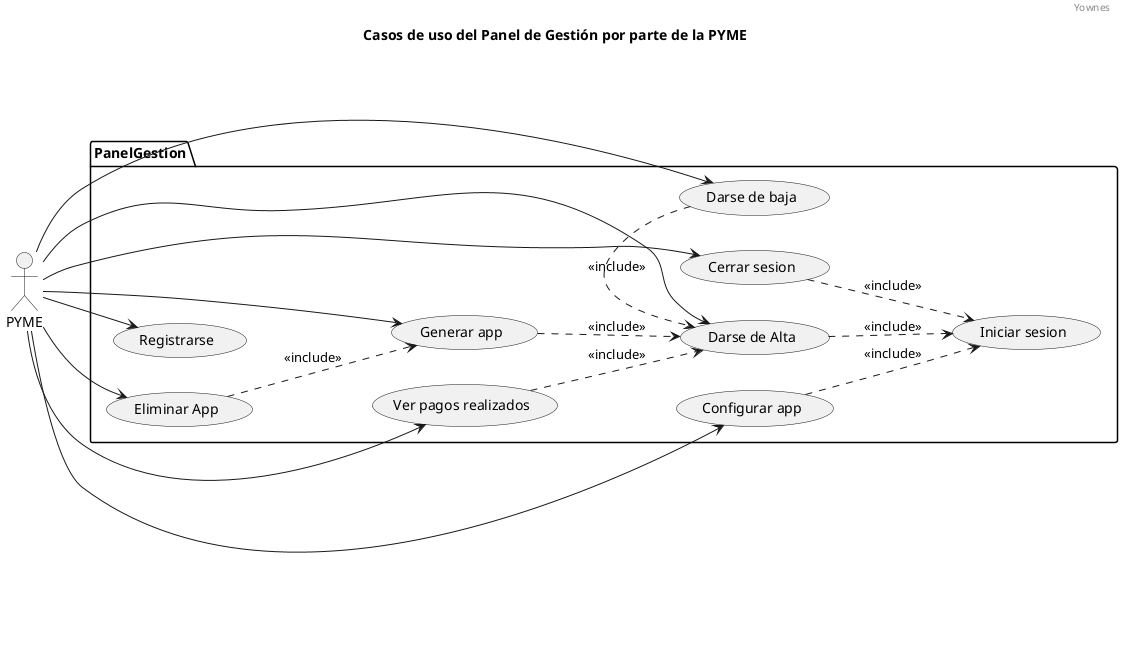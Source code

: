 @startuml PanelGestionPYME
header Yownes

title Casos de uso del Panel de Gestión por parte de la PYME
left to right direction

PYME as P
package PanelGestion {
    usecase (Iniciar sesion) as INICIAR
    usecase (Cerrar sesion) as CERRAR
    usecase (Registrarse) as REGISTRARSE
    usecase (Darse de Alta) as ALTA
    usecase (Darse de baja) as BAJA
    usecase (Generar app) as GENERAR
    usecase (Configurar app) as CONFIGURAR
    usecase (Eliminar App) as ELIMINAR
    usecase (Ver pagos realizados) as PAGOS

    CERRAR ..> INICIAR : <<include>>
    ALTA ..> INICIAR : <<include>>
    GENERAR ..> ALTA : <<include>>
    CONFIGURAR ..> INICIAR : <<include>>
    ELIMINAR ..> GENERAR : <<include>>
    PAGOS ..> ALTA : <<include>>
    BAJA -right..> ALTA : <<include>>
}

P --> CERRAR
P --> REGISTRARSE
P --> ALTA
P --> GENERAR
P --> CONFIGURAR
P --> ELIMINAR
P --> BAJA
P --> PAGOS
@enduml